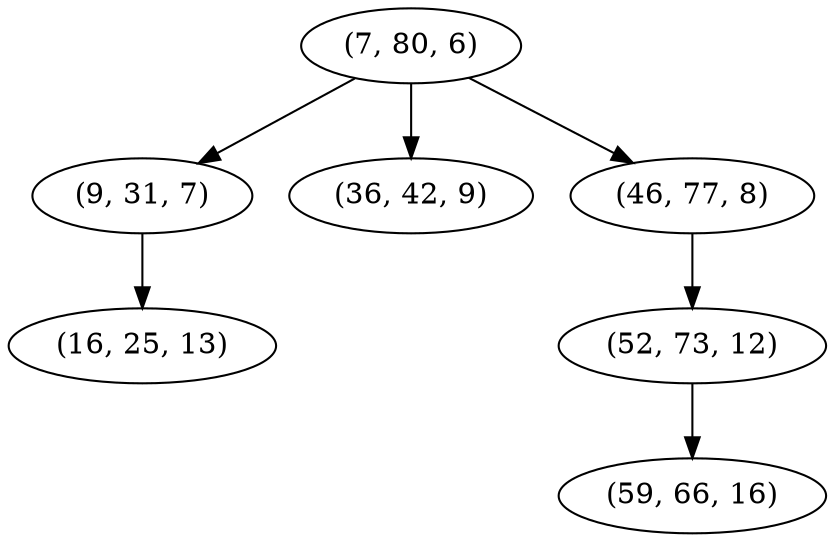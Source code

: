 digraph tree {
    "(7, 80, 6)";
    "(9, 31, 7)";
    "(16, 25, 13)";
    "(36, 42, 9)";
    "(46, 77, 8)";
    "(52, 73, 12)";
    "(59, 66, 16)";
    "(7, 80, 6)" -> "(9, 31, 7)";
    "(7, 80, 6)" -> "(36, 42, 9)";
    "(7, 80, 6)" -> "(46, 77, 8)";
    "(9, 31, 7)" -> "(16, 25, 13)";
    "(46, 77, 8)" -> "(52, 73, 12)";
    "(52, 73, 12)" -> "(59, 66, 16)";
}
